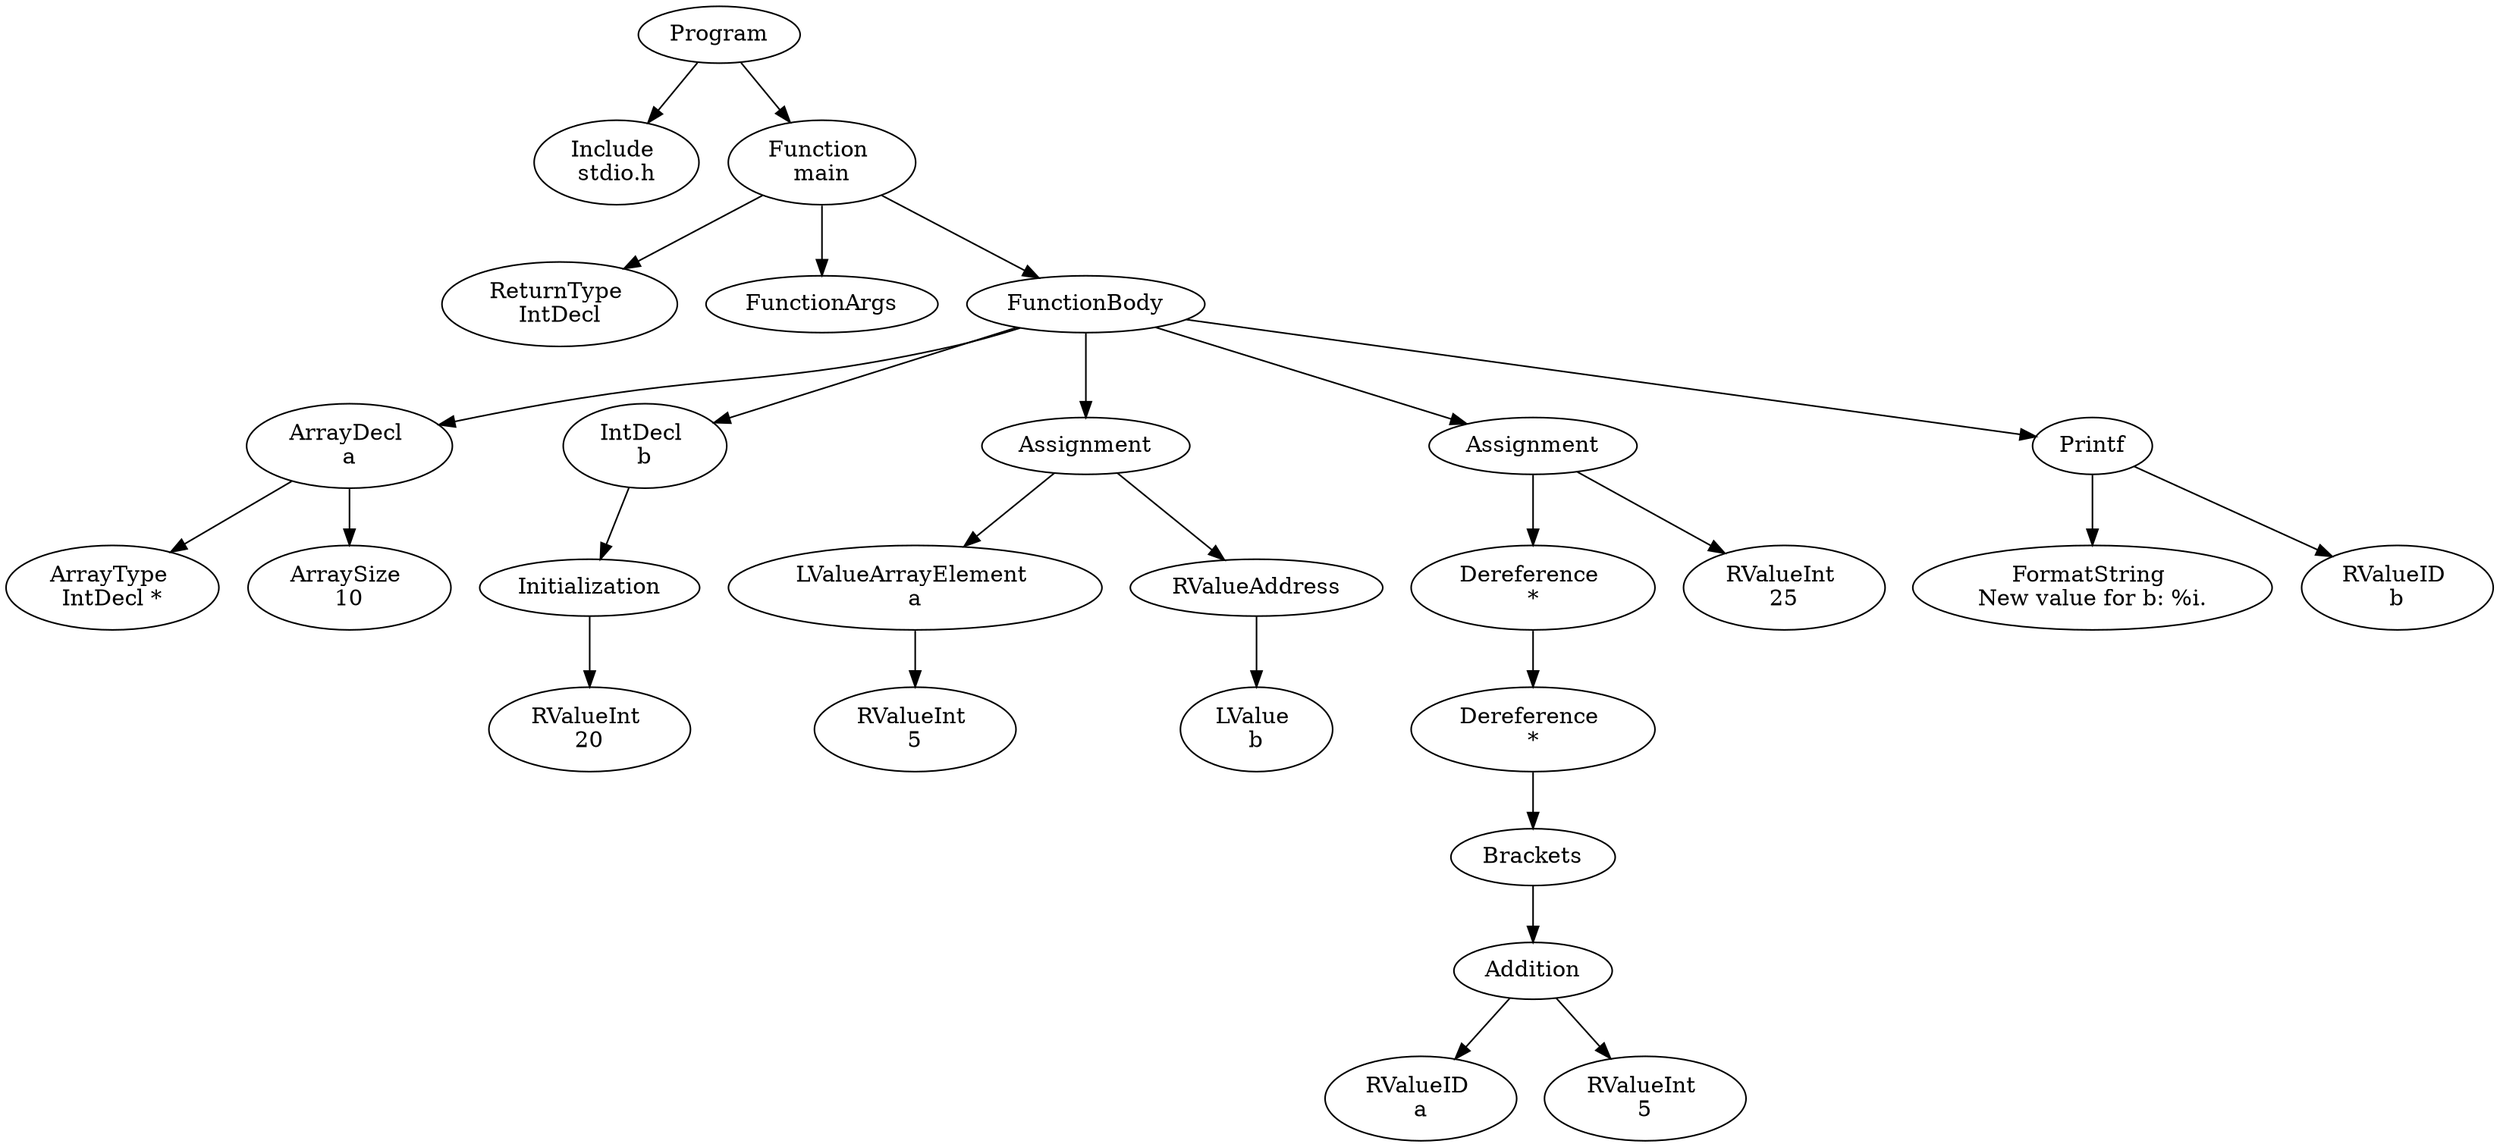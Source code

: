 digraph AST {
2 [label="Program"];
3 [label="Include \nstdio.h"];
4 [label="Function \nmain"];
5 [label="ReturnType \nIntDecl"];
6 [label="FunctionArgs"];
7 [label="FunctionBody"];
8 [label="ArrayDecl \na"];
9 [label="ArrayType \nIntDecl *"];
10 [label="ArraySize \n10"];
8 -> 9;
8 -> 10;
11 [label="IntDecl \nb"];
12 [label="Initialization"];
13 [label="RValueInt \n20"];
12 -> 13;
11 -> 12;
14 [label="Assignment"];
15 [label="LValueArrayElement \na"];
16 [label="RValueInt \n5"];
15 -> 16;
17 [label="RValueAddress"];
18 [label="LValue \nb"];
17 -> 18;
14 -> 15;
14 -> 17;
19 [label="Assignment"];
20 [label="Dereference \n*"];
21 [label="Dereference \n*"];
22 [label="Brackets"];
23 [label="Addition"];
24 [label="RValueID \na"];
25 [label="RValueInt \n5"];
23 -> 24;
23 -> 25;
22 -> 23;
21 -> 22;
20 -> 21;
26 [label="RValueInt \n25"];
19 -> 20;
19 -> 26;
27 [label="Printf"];
28 [label="FormatString \nNew value for b: %i.\n"];
29 [label="RValueID \nb"];
27 -> 28;
27 -> 29;
7 -> 8;
7 -> 11;
7 -> 14;
7 -> 19;
7 -> 27;
4 -> 5;
4 -> 6;
4 -> 7;
2 -> 3;
2 -> 4;
}